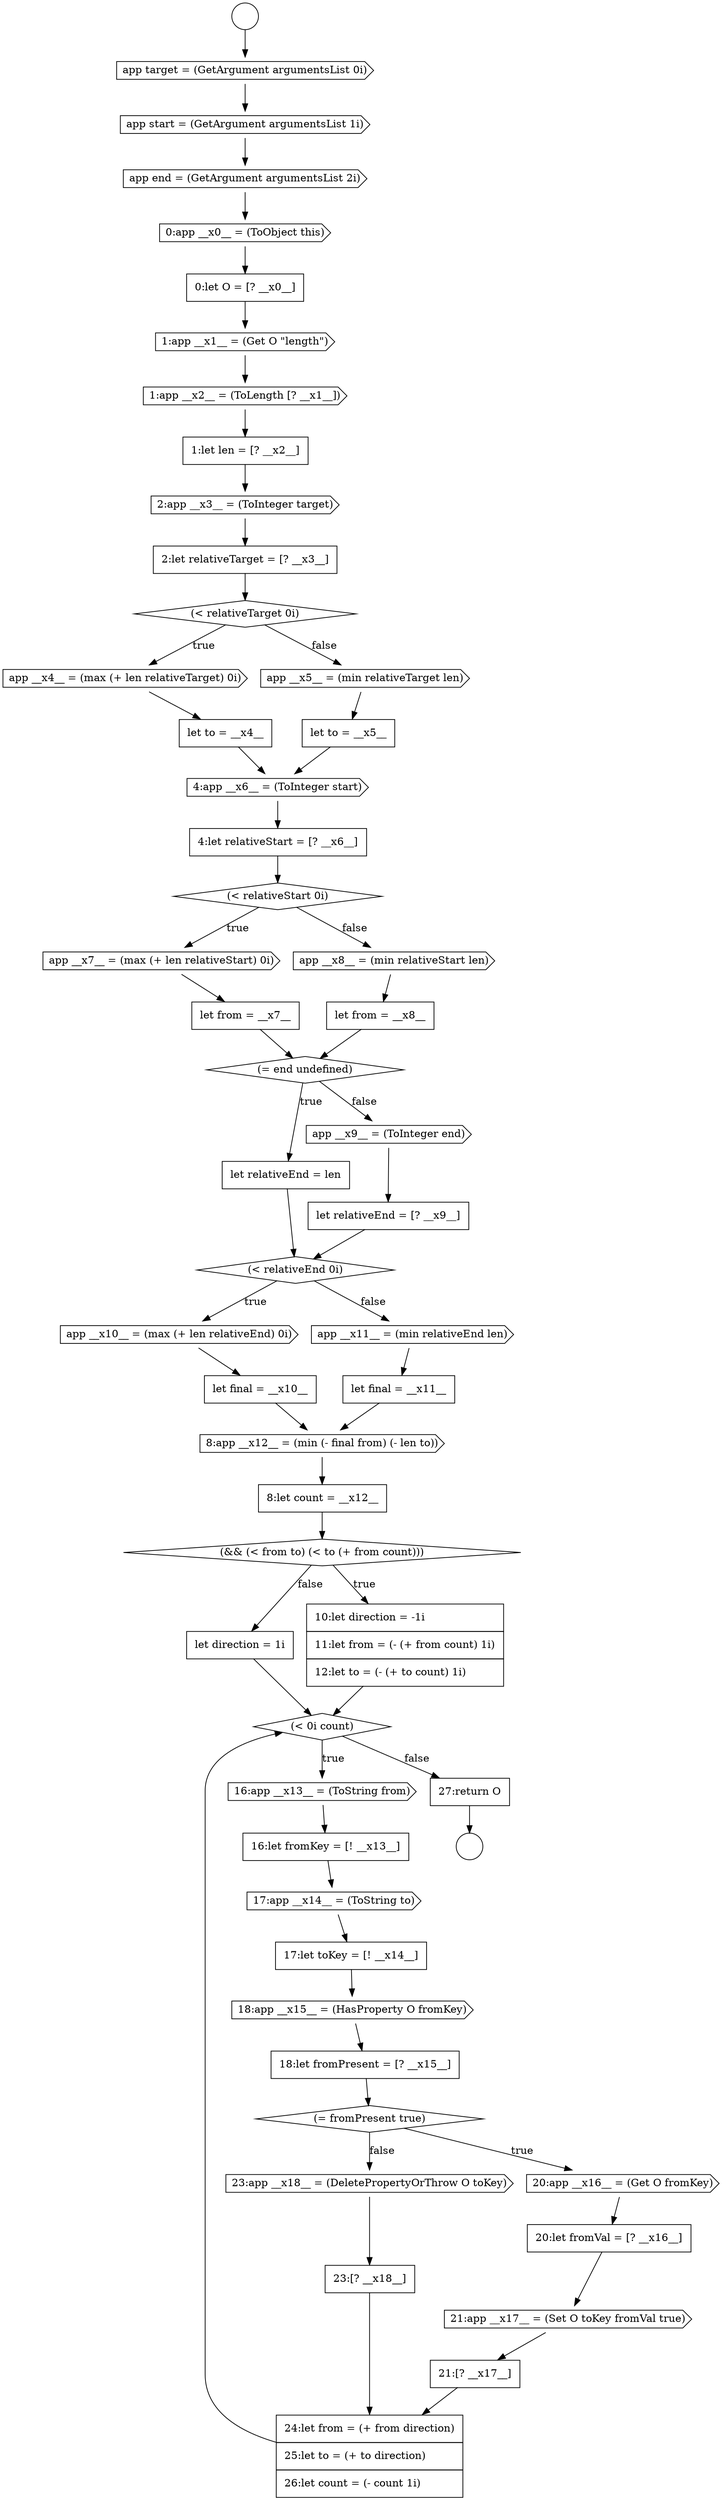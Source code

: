 digraph {
  node14856 [shape=cds, label=<<font color="black">2:app __x3__ = (ToInteger target)</font>> color="black" fillcolor="white" style=filled]
  node14871 [shape=none, margin=0, label=<<font color="black">
    <table border="0" cellborder="1" cellspacing="0" cellpadding="10">
      <tr><td align="left">let relativeEnd = len</td></tr>
    </table>
  </font>> color="black" fillcolor="white" style=filled]
  node14874 [shape=diamond, label=<<font color="black">(&lt; relativeEnd 0i)</font>> color="black" fillcolor="white" style=filled]
  node14879 [shape=cds, label=<<font color="black">8:app __x12__ = (min (- final from) (- len to))</font>> color="black" fillcolor="white" style=filled]
  node14869 [shape=none, margin=0, label=<<font color="black">
    <table border="0" cellborder="1" cellspacing="0" cellpadding="10">
      <tr><td align="left">let from = __x8__</td></tr>
    </table>
  </font>> color="black" fillcolor="white" style=filled]
  node14854 [shape=cds, label=<<font color="black">1:app __x2__ = (ToLength [? __x1__])</font>> color="black" fillcolor="white" style=filled]
  node14887 [shape=cds, label=<<font color="black">17:app __x14__ = (ToString to)</font>> color="black" fillcolor="white" style=filled]
  node14857 [shape=none, margin=0, label=<<font color="black">
    <table border="0" cellborder="1" cellspacing="0" cellpadding="10">
      <tr><td align="left">2:let relativeTarget = [? __x3__]</td></tr>
    </table>
  </font>> color="black" fillcolor="white" style=filled]
  node14883 [shape=none, margin=0, label=<<font color="black">
    <table border="0" cellborder="1" cellspacing="0" cellpadding="10">
      <tr><td align="left">let direction = 1i</td></tr>
    </table>
  </font>> color="black" fillcolor="white" style=filled]
  node14896 [shape=cds, label=<<font color="black">23:app __x18__ = (DeletePropertyOrThrow O toKey)</font>> color="black" fillcolor="white" style=filled]
  node14891 [shape=diamond, label=<<font color="black">(= fromPresent true)</font>> color="black" fillcolor="white" style=filled]
  node14873 [shape=none, margin=0, label=<<font color="black">
    <table border="0" cellborder="1" cellspacing="0" cellpadding="10">
      <tr><td align="left">let relativeEnd = [? __x9__]</td></tr>
    </table>
  </font>> color="black" fillcolor="white" style=filled]
  node14852 [shape=none, margin=0, label=<<font color="black">
    <table border="0" cellborder="1" cellspacing="0" cellpadding="10">
      <tr><td align="left">0:let O = [? __x0__]</td></tr>
    </table>
  </font>> color="black" fillcolor="white" style=filled]
  node14885 [shape=cds, label=<<font color="black">16:app __x13__ = (ToString from)</font>> color="black" fillcolor="white" style=filled]
  node14890 [shape=none, margin=0, label=<<font color="black">
    <table border="0" cellborder="1" cellspacing="0" cellpadding="10">
      <tr><td align="left">18:let fromPresent = [? __x15__]</td></tr>
    </table>
  </font>> color="black" fillcolor="white" style=filled]
  node14895 [shape=none, margin=0, label=<<font color="black">
    <table border="0" cellborder="1" cellspacing="0" cellpadding="10">
      <tr><td align="left">21:[? __x17__]</td></tr>
    </table>
  </font>> color="black" fillcolor="white" style=filled]
  node14880 [shape=none, margin=0, label=<<font color="black">
    <table border="0" cellborder="1" cellspacing="0" cellpadding="10">
      <tr><td align="left">8:let count = __x12__</td></tr>
    </table>
  </font>> color="black" fillcolor="white" style=filled]
  node14867 [shape=none, margin=0, label=<<font color="black">
    <table border="0" cellborder="1" cellspacing="0" cellpadding="10">
      <tr><td align="left">let from = __x7__</td></tr>
    </table>
  </font>> color="black" fillcolor="white" style=filled]
  node14859 [shape=cds, label=<<font color="black">app __x4__ = (max (+ len relativeTarget) 0i)</font>> color="black" fillcolor="white" style=filled]
  node14864 [shape=none, margin=0, label=<<font color="black">
    <table border="0" cellborder="1" cellspacing="0" cellpadding="10">
      <tr><td align="left">4:let relativeStart = [? __x6__]</td></tr>
    </table>
  </font>> color="black" fillcolor="white" style=filled]
  node14881 [shape=diamond, label=<<font color="black">(&amp;&amp; (&lt; from to) (&lt; to (+ from count)))</font>> color="black" fillcolor="white" style=filled]
  node14847 [shape=circle label=" " color="black" fillcolor="white" style=filled]
  node14870 [shape=diamond, label=<<font color="black">(= end undefined)</font>> color="black" fillcolor="white" style=filled]
  node14851 [shape=cds, label=<<font color="black">0:app __x0__ = (ToObject this)</font>> color="black" fillcolor="white" style=filled]
  node14889 [shape=cds, label=<<font color="black">18:app __x15__ = (HasProperty O fromKey)</font>> color="black" fillcolor="white" style=filled]
  node14894 [shape=cds, label=<<font color="black">21:app __x17__ = (Set O toKey fromVal true)</font>> color="black" fillcolor="white" style=filled]
  node14866 [shape=cds, label=<<font color="black">app __x7__ = (max (+ len relativeStart) 0i)</font>> color="black" fillcolor="white" style=filled]
  node14855 [shape=none, margin=0, label=<<font color="black">
    <table border="0" cellborder="1" cellspacing="0" cellpadding="10">
      <tr><td align="left">1:let len = [? __x2__]</td></tr>
    </table>
  </font>> color="black" fillcolor="white" style=filled]
  node14893 [shape=none, margin=0, label=<<font color="black">
    <table border="0" cellborder="1" cellspacing="0" cellpadding="10">
      <tr><td align="left">20:let fromVal = [? __x16__]</td></tr>
    </table>
  </font>> color="black" fillcolor="white" style=filled]
  node14860 [shape=none, margin=0, label=<<font color="black">
    <table border="0" cellborder="1" cellspacing="0" cellpadding="10">
      <tr><td align="left">let to = __x4__</td></tr>
    </table>
  </font>> color="black" fillcolor="white" style=filled]
  node14861 [shape=cds, label=<<font color="black">app __x5__ = (min relativeTarget len)</font>> color="black" fillcolor="white" style=filled]
  node14882 [shape=none, margin=0, label=<<font color="black">
    <table border="0" cellborder="1" cellspacing="0" cellpadding="10">
      <tr><td align="left">10:let direction = -1i</td></tr>
      <tr><td align="left">11:let from = (- (+ from count) 1i)</td></tr>
      <tr><td align="left">12:let to = (- (+ to count) 1i)</td></tr>
    </table>
  </font>> color="black" fillcolor="white" style=filled]
  node14897 [shape=none, margin=0, label=<<font color="black">
    <table border="0" cellborder="1" cellspacing="0" cellpadding="10">
      <tr><td align="left">23:[? __x18__]</td></tr>
    </table>
  </font>> color="black" fillcolor="white" style=filled]
  node14875 [shape=cds, label=<<font color="black">app __x10__ = (max (+ len relativeEnd) 0i)</font>> color="black" fillcolor="white" style=filled]
  node14886 [shape=none, margin=0, label=<<font color="black">
    <table border="0" cellborder="1" cellspacing="0" cellpadding="10">
      <tr><td align="left">16:let fromKey = [! __x13__]</td></tr>
    </table>
  </font>> color="black" fillcolor="white" style=filled]
  node14848 [shape=cds, label=<<font color="black">app target = (GetArgument argumentsList 0i)</font>> color="black" fillcolor="white" style=filled]
  node14878 [shape=none, margin=0, label=<<font color="black">
    <table border="0" cellborder="1" cellspacing="0" cellpadding="10">
      <tr><td align="left">let final = __x11__</td></tr>
    </table>
  </font>> color="black" fillcolor="white" style=filled]
  node14865 [shape=diamond, label=<<font color="black">(&lt; relativeStart 0i)</font>> color="black" fillcolor="white" style=filled]
  node14850 [shape=cds, label=<<font color="black">app end = (GetArgument argumentsList 2i)</font>> color="black" fillcolor="white" style=filled]
  node14892 [shape=cds, label=<<font color="black">20:app __x16__ = (Get O fromKey)</font>> color="black" fillcolor="white" style=filled]
  node14876 [shape=none, margin=0, label=<<font color="black">
    <table border="0" cellborder="1" cellspacing="0" cellpadding="10">
      <tr><td align="left">let final = __x10__</td></tr>
    </table>
  </font>> color="black" fillcolor="white" style=filled]
  node14877 [shape=cds, label=<<font color="black">app __x11__ = (min relativeEnd len)</font>> color="black" fillcolor="white" style=filled]
  node14898 [shape=none, margin=0, label=<<font color="black">
    <table border="0" cellborder="1" cellspacing="0" cellpadding="10">
      <tr><td align="left">24:let from = (+ from direction)</td></tr>
      <tr><td align="left">25:let to = (+ to direction)</td></tr>
      <tr><td align="left">26:let count = (- count 1i)</td></tr>
    </table>
  </font>> color="black" fillcolor="white" style=filled]
  node14862 [shape=none, margin=0, label=<<font color="black">
    <table border="0" cellborder="1" cellspacing="0" cellpadding="10">
      <tr><td align="left">let to = __x5__</td></tr>
    </table>
  </font>> color="black" fillcolor="white" style=filled]
  node14868 [shape=cds, label=<<font color="black">app __x8__ = (min relativeStart len)</font>> color="black" fillcolor="white" style=filled]
  node14853 [shape=cds, label=<<font color="black">1:app __x1__ = (Get O &quot;length&quot;)</font>> color="black" fillcolor="white" style=filled]
  node14872 [shape=cds, label=<<font color="black">app __x9__ = (ToInteger end)</font>> color="black" fillcolor="white" style=filled]
  node14849 [shape=cds, label=<<font color="black">app start = (GetArgument argumentsList 1i)</font>> color="black" fillcolor="white" style=filled]
  node14888 [shape=none, margin=0, label=<<font color="black">
    <table border="0" cellborder="1" cellspacing="0" cellpadding="10">
      <tr><td align="left">17:let toKey = [! __x14__]</td></tr>
    </table>
  </font>> color="black" fillcolor="white" style=filled]
  node14846 [shape=circle label=" " color="black" fillcolor="white" style=filled]
  node14858 [shape=diamond, label=<<font color="black">(&lt; relativeTarget 0i)</font>> color="black" fillcolor="white" style=filled]
  node14899 [shape=none, margin=0, label=<<font color="black">
    <table border="0" cellborder="1" cellspacing="0" cellpadding="10">
      <tr><td align="left">27:return O</td></tr>
    </table>
  </font>> color="black" fillcolor="white" style=filled]
  node14863 [shape=cds, label=<<font color="black">4:app __x6__ = (ToInteger start)</font>> color="black" fillcolor="white" style=filled]
  node14884 [shape=diamond, label=<<font color="black">(&lt; 0i count)</font>> color="black" fillcolor="white" style=filled]
  node14860 -> node14863 [ color="black"]
  node14886 -> node14887 [ color="black"]
  node14879 -> node14880 [ color="black"]
  node14851 -> node14852 [ color="black"]
  node14892 -> node14893 [ color="black"]
  node14897 -> node14898 [ color="black"]
  node14859 -> node14860 [ color="black"]
  node14893 -> node14894 [ color="black"]
  node14864 -> node14865 [ color="black"]
  node14878 -> node14879 [ color="black"]
  node14855 -> node14856 [ color="black"]
  node14861 -> node14862 [ color="black"]
  node14888 -> node14889 [ color="black"]
  node14883 -> node14884 [ color="black"]
  node14895 -> node14898 [ color="black"]
  node14887 -> node14888 [ color="black"]
  node14865 -> node14866 [label=<<font color="black">true</font>> color="black"]
  node14865 -> node14868 [label=<<font color="black">false</font>> color="black"]
  node14857 -> node14858 [ color="black"]
  node14899 -> node14847 [ color="black"]
  node14849 -> node14850 [ color="black"]
  node14898 -> node14884 [ color="black"]
  node14858 -> node14859 [label=<<font color="black">true</font>> color="black"]
  node14858 -> node14861 [label=<<font color="black">false</font>> color="black"]
  node14896 -> node14897 [ color="black"]
  node14872 -> node14873 [ color="black"]
  node14871 -> node14874 [ color="black"]
  node14875 -> node14876 [ color="black"]
  node14874 -> node14875 [label=<<font color="black">true</font>> color="black"]
  node14874 -> node14877 [label=<<font color="black">false</font>> color="black"]
  node14894 -> node14895 [ color="black"]
  node14854 -> node14855 [ color="black"]
  node14876 -> node14879 [ color="black"]
  node14880 -> node14881 [ color="black"]
  node14890 -> node14891 [ color="black"]
  node14867 -> node14870 [ color="black"]
  node14868 -> node14869 [ color="black"]
  node14850 -> node14851 [ color="black"]
  node14856 -> node14857 [ color="black"]
  node14866 -> node14867 [ color="black"]
  node14891 -> node14892 [label=<<font color="black">true</font>> color="black"]
  node14891 -> node14896 [label=<<font color="black">false</font>> color="black"]
  node14869 -> node14870 [ color="black"]
  node14846 -> node14848 [ color="black"]
  node14881 -> node14882 [label=<<font color="black">true</font>> color="black"]
  node14881 -> node14883 [label=<<font color="black">false</font>> color="black"]
  node14877 -> node14878 [ color="black"]
  node14863 -> node14864 [ color="black"]
  node14882 -> node14884 [ color="black"]
  node14873 -> node14874 [ color="black"]
  node14889 -> node14890 [ color="black"]
  node14885 -> node14886 [ color="black"]
  node14884 -> node14885 [label=<<font color="black">true</font>> color="black"]
  node14884 -> node14899 [label=<<font color="black">false</font>> color="black"]
  node14852 -> node14853 [ color="black"]
  node14848 -> node14849 [ color="black"]
  node14853 -> node14854 [ color="black"]
  node14862 -> node14863 [ color="black"]
  node14870 -> node14871 [label=<<font color="black">true</font>> color="black"]
  node14870 -> node14872 [label=<<font color="black">false</font>> color="black"]
}
